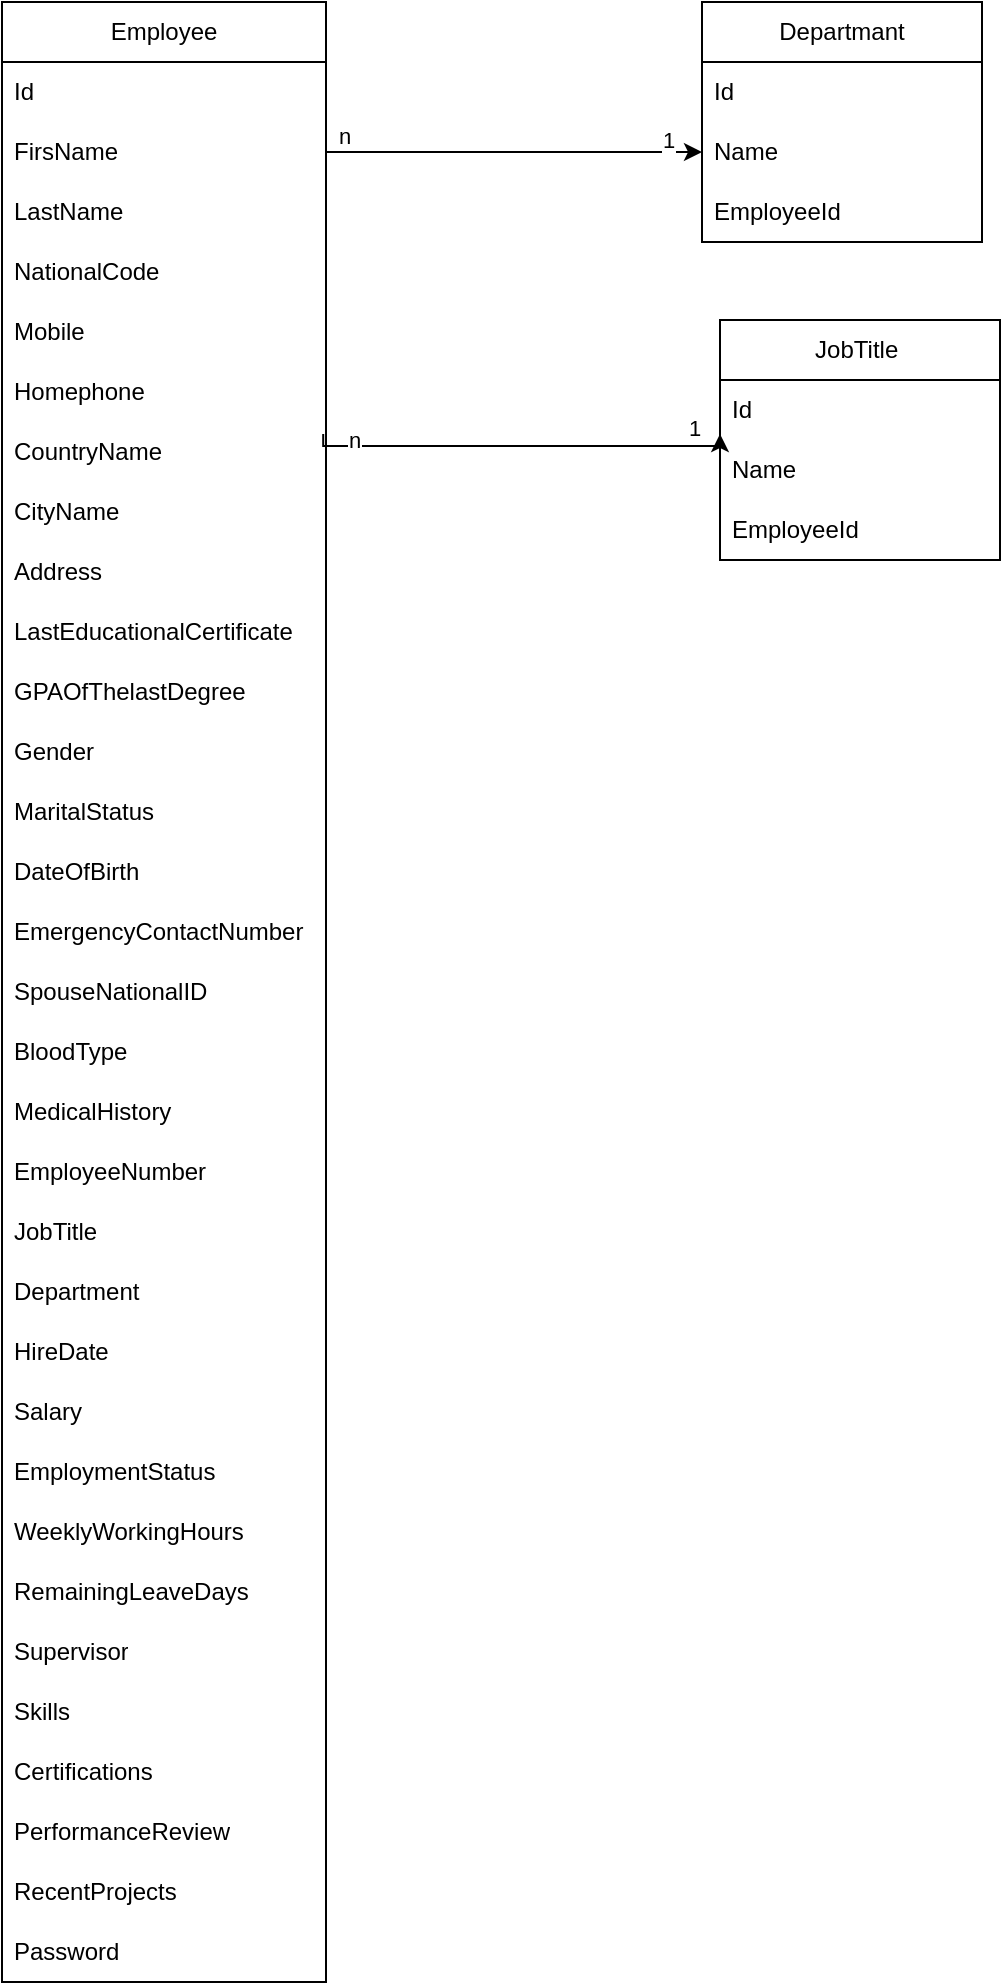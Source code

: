 <mxfile version="24.6.1" type="device">
  <diagram id="EN65nq52vDld7WM1jBW8" name="Page-1">
    <mxGraphModel dx="1036" dy="614" grid="1" gridSize="9" guides="1" tooltips="1" connect="1" arrows="1" fold="1" page="1" pageScale="1" pageWidth="850" pageHeight="1100" background="none" math="0" shadow="0">
      <root>
        <mxCell id="0" />
        <mxCell id="1" parent="0" />
        <mxCell id="ZLQENoYKwVtpYtxvngLg-191" value="Employee" style="swimlane;fontStyle=0;childLayout=stackLayout;horizontal=1;startSize=30;horizontalStack=0;resizeParent=1;resizeParentMax=0;resizeLast=0;collapsible=1;marginBottom=0;whiteSpace=wrap;html=1;" vertex="1" parent="1">
          <mxGeometry x="10" y="30" width="162" height="990" as="geometry">
            <mxRectangle x="10" y="30" width="90" height="30" as="alternateBounds" />
          </mxGeometry>
        </mxCell>
        <mxCell id="ZLQENoYKwVtpYtxvngLg-192" value="Id" style="text;strokeColor=none;fillColor=none;align=left;verticalAlign=middle;spacingLeft=4;spacingRight=4;overflow=hidden;points=[[0,0.5],[1,0.5]];portConstraint=eastwest;rotatable=0;whiteSpace=wrap;html=1;" vertex="1" parent="ZLQENoYKwVtpYtxvngLg-191">
          <mxGeometry y="30" width="162" height="30" as="geometry" />
        </mxCell>
        <mxCell id="ZLQENoYKwVtpYtxvngLg-193" value="FirsName" style="text;strokeColor=none;fillColor=none;align=left;verticalAlign=middle;spacingLeft=4;spacingRight=4;overflow=hidden;points=[[0,0.5],[1,0.5]];portConstraint=eastwest;rotatable=0;whiteSpace=wrap;html=1;" vertex="1" parent="ZLQENoYKwVtpYtxvngLg-191">
          <mxGeometry y="60" width="162" height="30" as="geometry" />
        </mxCell>
        <mxCell id="ZLQENoYKwVtpYtxvngLg-194" value="LastName" style="text;strokeColor=none;fillColor=none;align=left;verticalAlign=middle;spacingLeft=4;spacingRight=4;overflow=hidden;points=[[0,0.5],[1,0.5]];portConstraint=eastwest;rotatable=0;whiteSpace=wrap;html=1;" vertex="1" parent="ZLQENoYKwVtpYtxvngLg-191">
          <mxGeometry y="90" width="162" height="30" as="geometry" />
        </mxCell>
        <mxCell id="ZLQENoYKwVtpYtxvngLg-199" value="NationalCode" style="text;strokeColor=none;fillColor=none;align=left;verticalAlign=middle;spacingLeft=4;spacingRight=4;overflow=hidden;points=[[0,0.5],[1,0.5]];portConstraint=eastwest;rotatable=0;whiteSpace=wrap;html=1;" vertex="1" parent="ZLQENoYKwVtpYtxvngLg-191">
          <mxGeometry y="120" width="162" height="30" as="geometry" />
        </mxCell>
        <mxCell id="ZLQENoYKwVtpYtxvngLg-200" value="Mobile" style="text;strokeColor=none;fillColor=none;align=left;verticalAlign=middle;spacingLeft=4;spacingRight=4;overflow=hidden;points=[[0,0.5],[1,0.5]];portConstraint=eastwest;rotatable=0;whiteSpace=wrap;html=1;" vertex="1" parent="ZLQENoYKwVtpYtxvngLg-191">
          <mxGeometry y="150" width="162" height="30" as="geometry" />
        </mxCell>
        <mxCell id="ZLQENoYKwVtpYtxvngLg-201" value="Homephone" style="text;strokeColor=none;fillColor=none;align=left;verticalAlign=middle;spacingLeft=4;spacingRight=4;overflow=hidden;points=[[0,0.5],[1,0.5]];portConstraint=eastwest;rotatable=0;whiteSpace=wrap;html=1;" vertex="1" parent="ZLQENoYKwVtpYtxvngLg-191">
          <mxGeometry y="180" width="162" height="30" as="geometry" />
        </mxCell>
        <mxCell id="ZLQENoYKwVtpYtxvngLg-208" value="CountryName" style="text;strokeColor=none;fillColor=none;align=left;verticalAlign=middle;spacingLeft=4;spacingRight=4;overflow=hidden;points=[[0,0.5],[1,0.5]];portConstraint=eastwest;rotatable=0;whiteSpace=wrap;html=1;" vertex="1" parent="ZLQENoYKwVtpYtxvngLg-191">
          <mxGeometry y="210" width="162" height="30" as="geometry" />
        </mxCell>
        <mxCell id="ZLQENoYKwVtpYtxvngLg-209" value="CityName" style="text;strokeColor=none;fillColor=none;align=left;verticalAlign=middle;spacingLeft=4;spacingRight=4;overflow=hidden;points=[[0,0.5],[1,0.5]];portConstraint=eastwest;rotatable=0;whiteSpace=wrap;html=1;" vertex="1" parent="ZLQENoYKwVtpYtxvngLg-191">
          <mxGeometry y="240" width="162" height="30" as="geometry" />
        </mxCell>
        <mxCell id="ZLQENoYKwVtpYtxvngLg-210" value="Address" style="text;strokeColor=none;fillColor=none;align=left;verticalAlign=middle;spacingLeft=4;spacingRight=4;overflow=hidden;points=[[0,0.5],[1,0.5]];portConstraint=eastwest;rotatable=0;whiteSpace=wrap;html=1;" vertex="1" parent="ZLQENoYKwVtpYtxvngLg-191">
          <mxGeometry y="270" width="162" height="30" as="geometry" />
        </mxCell>
        <mxCell id="ZLQENoYKwVtpYtxvngLg-213" value="LastEducationalCertificate" style="text;strokeColor=none;fillColor=none;align=left;verticalAlign=middle;spacingLeft=4;spacingRight=4;overflow=hidden;points=[[0,0.5],[1,0.5]];portConstraint=eastwest;rotatable=0;whiteSpace=wrap;html=1;opacity=30;" vertex="1" parent="ZLQENoYKwVtpYtxvngLg-191">
          <mxGeometry y="300" width="162" height="30" as="geometry" />
        </mxCell>
        <mxCell id="ZLQENoYKwVtpYtxvngLg-211" value="GPAOfThelastDegree" style="text;strokeColor=none;fillColor=none;align=left;verticalAlign=middle;spacingLeft=4;spacingRight=4;overflow=hidden;points=[[0,0.5],[1,0.5]];portConstraint=eastwest;rotatable=0;whiteSpace=wrap;html=1;opacity=30;" vertex="1" parent="ZLQENoYKwVtpYtxvngLg-191">
          <mxGeometry y="330" width="162" height="30" as="geometry" />
        </mxCell>
        <mxCell id="ZLQENoYKwVtpYtxvngLg-214" value="Gender" style="text;strokeColor=none;fillColor=none;align=left;verticalAlign=middle;spacingLeft=4;spacingRight=4;overflow=hidden;points=[[0,0.5],[1,0.5]];portConstraint=eastwest;rotatable=0;whiteSpace=wrap;html=1;opacity=30;" vertex="1" parent="ZLQENoYKwVtpYtxvngLg-191">
          <mxGeometry y="360" width="162" height="30" as="geometry" />
        </mxCell>
        <mxCell id="ZLQENoYKwVtpYtxvngLg-215" value="MaritalStatus" style="text;strokeColor=none;fillColor=none;align=left;verticalAlign=middle;spacingLeft=4;spacingRight=4;overflow=hidden;points=[[0,0.5],[1,0.5]];portConstraint=eastwest;rotatable=0;whiteSpace=wrap;html=1;opacity=30;" vertex="1" parent="ZLQENoYKwVtpYtxvngLg-191">
          <mxGeometry y="390" width="162" height="30" as="geometry" />
        </mxCell>
        <mxCell id="ZLQENoYKwVtpYtxvngLg-216" value="DateOfBirth" style="text;strokeColor=none;fillColor=none;align=left;verticalAlign=middle;spacingLeft=4;spacingRight=4;overflow=hidden;points=[[0,0.5],[1,0.5]];portConstraint=eastwest;rotatable=0;whiteSpace=wrap;html=1;opacity=30;" vertex="1" parent="ZLQENoYKwVtpYtxvngLg-191">
          <mxGeometry y="420" width="162" height="30" as="geometry" />
        </mxCell>
        <mxCell id="ZLQENoYKwVtpYtxvngLg-217" value="EmergencyContactNumber" style="text;strokeColor=none;fillColor=none;align=left;verticalAlign=middle;spacingLeft=4;spacingRight=4;overflow=hidden;points=[[0,0.5],[1,0.5]];portConstraint=eastwest;rotatable=0;whiteSpace=wrap;html=1;opacity=30;" vertex="1" parent="ZLQENoYKwVtpYtxvngLg-191">
          <mxGeometry y="450" width="162" height="30" as="geometry" />
        </mxCell>
        <mxCell id="ZLQENoYKwVtpYtxvngLg-218" value="SpouseNationalID" style="text;strokeColor=none;fillColor=none;align=left;verticalAlign=middle;spacingLeft=4;spacingRight=4;overflow=hidden;points=[[0,0.5],[1,0.5]];portConstraint=eastwest;rotatable=0;whiteSpace=wrap;html=1;opacity=30;" vertex="1" parent="ZLQENoYKwVtpYtxvngLg-191">
          <mxGeometry y="480" width="162" height="30" as="geometry" />
        </mxCell>
        <mxCell id="ZLQENoYKwVtpYtxvngLg-219" value="BloodType" style="text;strokeColor=none;fillColor=none;align=left;verticalAlign=middle;spacingLeft=4;spacingRight=4;overflow=hidden;points=[[0,0.5],[1,0.5]];portConstraint=eastwest;rotatable=0;whiteSpace=wrap;html=1;opacity=30;" vertex="1" parent="ZLQENoYKwVtpYtxvngLg-191">
          <mxGeometry y="510" width="162" height="30" as="geometry" />
        </mxCell>
        <mxCell id="ZLQENoYKwVtpYtxvngLg-220" value="MedicalHistory" style="text;strokeColor=none;fillColor=none;align=left;verticalAlign=middle;spacingLeft=4;spacingRight=4;overflow=hidden;points=[[0,0.5],[1,0.5]];portConstraint=eastwest;rotatable=0;whiteSpace=wrap;html=1;opacity=30;" vertex="1" parent="ZLQENoYKwVtpYtxvngLg-191">
          <mxGeometry y="540" width="162" height="30" as="geometry" />
        </mxCell>
        <mxCell id="ZLQENoYKwVtpYtxvngLg-221" value="EmployeeNumber" style="text;strokeColor=none;fillColor=none;align=left;verticalAlign=middle;spacingLeft=4;spacingRight=4;overflow=hidden;points=[[0,0.5],[1,0.5]];portConstraint=eastwest;rotatable=0;whiteSpace=wrap;html=1;opacity=30;" vertex="1" parent="ZLQENoYKwVtpYtxvngLg-191">
          <mxGeometry y="570" width="162" height="30" as="geometry" />
        </mxCell>
        <mxCell id="ZLQENoYKwVtpYtxvngLg-222" value="JobTitle" style="text;strokeColor=none;fillColor=none;align=left;verticalAlign=middle;spacingLeft=4;spacingRight=4;overflow=hidden;points=[[0,0.5],[1,0.5]];portConstraint=eastwest;rotatable=0;whiteSpace=wrap;html=1;opacity=30;" vertex="1" parent="ZLQENoYKwVtpYtxvngLg-191">
          <mxGeometry y="600" width="162" height="30" as="geometry" />
        </mxCell>
        <mxCell id="ZLQENoYKwVtpYtxvngLg-223" value="Department" style="text;strokeColor=none;fillColor=none;align=left;verticalAlign=middle;spacingLeft=4;spacingRight=4;overflow=hidden;points=[[0,0.5],[1,0.5]];portConstraint=eastwest;rotatable=0;whiteSpace=wrap;html=1;opacity=30;" vertex="1" parent="ZLQENoYKwVtpYtxvngLg-191">
          <mxGeometry y="630" width="162" height="30" as="geometry" />
        </mxCell>
        <mxCell id="ZLQENoYKwVtpYtxvngLg-224" value="HireDate" style="text;strokeColor=none;fillColor=none;align=left;verticalAlign=middle;spacingLeft=4;spacingRight=4;overflow=hidden;points=[[0,0.5],[1,0.5]];portConstraint=eastwest;rotatable=0;whiteSpace=wrap;html=1;opacity=30;" vertex="1" parent="ZLQENoYKwVtpYtxvngLg-191">
          <mxGeometry y="660" width="162" height="30" as="geometry" />
        </mxCell>
        <mxCell id="ZLQENoYKwVtpYtxvngLg-294" value="Salary" style="text;strokeColor=none;fillColor=none;align=left;verticalAlign=middle;spacingLeft=4;spacingRight=4;overflow=hidden;points=[[0,0.5],[1,0.5]];portConstraint=eastwest;rotatable=0;whiteSpace=wrap;html=1;opacity=30;" vertex="1" parent="ZLQENoYKwVtpYtxvngLg-191">
          <mxGeometry y="690" width="162" height="30" as="geometry" />
        </mxCell>
        <mxCell id="ZLQENoYKwVtpYtxvngLg-295" value="EmploymentStatus" style="text;strokeColor=none;fillColor=none;align=left;verticalAlign=middle;spacingLeft=4;spacingRight=4;overflow=hidden;points=[[0,0.5],[1,0.5]];portConstraint=eastwest;rotatable=0;whiteSpace=wrap;html=1;opacity=30;" vertex="1" parent="ZLQENoYKwVtpYtxvngLg-191">
          <mxGeometry y="720" width="162" height="30" as="geometry" />
        </mxCell>
        <mxCell id="ZLQENoYKwVtpYtxvngLg-296" value="WeeklyWorkingHours" style="text;strokeColor=none;fillColor=none;align=left;verticalAlign=middle;spacingLeft=4;spacingRight=4;overflow=hidden;points=[[0,0.5],[1,0.5]];portConstraint=eastwest;rotatable=0;whiteSpace=wrap;html=1;opacity=30;" vertex="1" parent="ZLQENoYKwVtpYtxvngLg-191">
          <mxGeometry y="750" width="162" height="30" as="geometry" />
        </mxCell>
        <mxCell id="ZLQENoYKwVtpYtxvngLg-297" value="RemainingLeaveDays" style="text;strokeColor=none;fillColor=none;align=left;verticalAlign=middle;spacingLeft=4;spacingRight=4;overflow=hidden;points=[[0,0.5],[1,0.5]];portConstraint=eastwest;rotatable=0;whiteSpace=wrap;html=1;opacity=30;" vertex="1" parent="ZLQENoYKwVtpYtxvngLg-191">
          <mxGeometry y="780" width="162" height="30" as="geometry" />
        </mxCell>
        <mxCell id="ZLQENoYKwVtpYtxvngLg-298" value="Supervisor" style="text;strokeColor=none;fillColor=none;align=left;verticalAlign=middle;spacingLeft=4;spacingRight=4;overflow=hidden;points=[[0,0.5],[1,0.5]];portConstraint=eastwest;rotatable=0;whiteSpace=wrap;html=1;opacity=30;" vertex="1" parent="ZLQENoYKwVtpYtxvngLg-191">
          <mxGeometry y="810" width="162" height="30" as="geometry" />
        </mxCell>
        <mxCell id="ZLQENoYKwVtpYtxvngLg-299" value="Skills" style="text;strokeColor=none;fillColor=none;align=left;verticalAlign=middle;spacingLeft=4;spacingRight=4;overflow=hidden;points=[[0,0.5],[1,0.5]];portConstraint=eastwest;rotatable=0;whiteSpace=wrap;html=1;opacity=30;" vertex="1" parent="ZLQENoYKwVtpYtxvngLg-191">
          <mxGeometry y="840" width="162" height="30" as="geometry" />
        </mxCell>
        <mxCell id="ZLQENoYKwVtpYtxvngLg-300" value="Certifications" style="text;strokeColor=none;fillColor=none;align=left;verticalAlign=middle;spacingLeft=4;spacingRight=4;overflow=hidden;points=[[0,0.5],[1,0.5]];portConstraint=eastwest;rotatable=0;whiteSpace=wrap;html=1;opacity=30;" vertex="1" parent="ZLQENoYKwVtpYtxvngLg-191">
          <mxGeometry y="870" width="162" height="30" as="geometry" />
        </mxCell>
        <mxCell id="ZLQENoYKwVtpYtxvngLg-301" value="PerformanceReview" style="text;strokeColor=none;fillColor=none;align=left;verticalAlign=middle;spacingLeft=4;spacingRight=4;overflow=hidden;points=[[0,0.5],[1,0.5]];portConstraint=eastwest;rotatable=0;whiteSpace=wrap;html=1;opacity=30;" vertex="1" parent="ZLQENoYKwVtpYtxvngLg-191">
          <mxGeometry y="900" width="162" height="30" as="geometry" />
        </mxCell>
        <mxCell id="ZLQENoYKwVtpYtxvngLg-302" value="RecentProjects" style="text;strokeColor=none;fillColor=none;align=left;verticalAlign=middle;spacingLeft=4;spacingRight=4;overflow=hidden;points=[[0,0.5],[1,0.5]];portConstraint=eastwest;rotatable=0;whiteSpace=wrap;html=1;opacity=30;" vertex="1" parent="ZLQENoYKwVtpYtxvngLg-191">
          <mxGeometry y="930" width="162" height="30" as="geometry" />
        </mxCell>
        <mxCell id="ZLQENoYKwVtpYtxvngLg-303" value="Password" style="text;strokeColor=none;fillColor=none;align=left;verticalAlign=middle;spacingLeft=4;spacingRight=4;overflow=hidden;points=[[0,0.5],[1,0.5]];portConstraint=eastwest;rotatable=0;whiteSpace=wrap;html=1;opacity=30;" vertex="1" parent="ZLQENoYKwVtpYtxvngLg-191">
          <mxGeometry y="960" width="162" height="30" as="geometry" />
        </mxCell>
        <mxCell id="ZLQENoYKwVtpYtxvngLg-308" value="Departmant" style="swimlane;fontStyle=0;childLayout=stackLayout;horizontal=1;startSize=30;horizontalStack=0;resizeParent=1;resizeParentMax=0;resizeLast=0;collapsible=1;marginBottom=0;whiteSpace=wrap;html=1;" vertex="1" parent="1">
          <mxGeometry x="360" y="30" width="140" height="120" as="geometry" />
        </mxCell>
        <mxCell id="ZLQENoYKwVtpYtxvngLg-309" value="Id" style="text;strokeColor=none;fillColor=none;align=left;verticalAlign=middle;spacingLeft=4;spacingRight=4;overflow=hidden;points=[[0,0.5],[1,0.5]];portConstraint=eastwest;rotatable=0;whiteSpace=wrap;html=1;" vertex="1" parent="ZLQENoYKwVtpYtxvngLg-308">
          <mxGeometry y="30" width="140" height="30" as="geometry" />
        </mxCell>
        <mxCell id="ZLQENoYKwVtpYtxvngLg-310" value="Name" style="text;strokeColor=none;fillColor=none;align=left;verticalAlign=middle;spacingLeft=4;spacingRight=4;overflow=hidden;points=[[0,0.5],[1,0.5]];portConstraint=eastwest;rotatable=0;whiteSpace=wrap;html=1;" vertex="1" parent="ZLQENoYKwVtpYtxvngLg-308">
          <mxGeometry y="60" width="140" height="30" as="geometry" />
        </mxCell>
        <mxCell id="ZLQENoYKwVtpYtxvngLg-311" value="EmployeeId" style="text;strokeColor=none;fillColor=none;align=left;verticalAlign=middle;spacingLeft=4;spacingRight=4;overflow=hidden;points=[[0,0.5],[1,0.5]];portConstraint=eastwest;rotatable=0;whiteSpace=wrap;html=1;" vertex="1" parent="ZLQENoYKwVtpYtxvngLg-308">
          <mxGeometry y="90" width="140" height="30" as="geometry" />
        </mxCell>
        <mxCell id="ZLQENoYKwVtpYtxvngLg-312" style="edgeStyle=orthogonalEdgeStyle;rounded=0;orthogonalLoop=1;jettySize=auto;html=1;exitX=1;exitY=0.5;exitDx=0;exitDy=0;" edge="1" parent="1" source="ZLQENoYKwVtpYtxvngLg-193" target="ZLQENoYKwVtpYtxvngLg-310">
          <mxGeometry relative="1" as="geometry" />
        </mxCell>
        <mxCell id="ZLQENoYKwVtpYtxvngLg-313" value="n" style="edgeLabel;html=1;align=center;verticalAlign=middle;resizable=0;points=[];" vertex="1" connectable="0" parent="ZLQENoYKwVtpYtxvngLg-312">
          <mxGeometry x="-0.581" y="8" relative="1" as="geometry">
            <mxPoint x="-31" as="offset" />
          </mxGeometry>
        </mxCell>
        <mxCell id="ZLQENoYKwVtpYtxvngLg-315" value="1" style="edgeLabel;html=1;align=center;verticalAlign=middle;resizable=0;points=[];" vertex="1" connectable="0" parent="ZLQENoYKwVtpYtxvngLg-312">
          <mxGeometry x="-0.187" y="4" relative="1" as="geometry">
            <mxPoint x="94" y="-2" as="offset" />
          </mxGeometry>
        </mxCell>
        <mxCell id="ZLQENoYKwVtpYtxvngLg-316" value="JobTitle&amp;nbsp;" style="swimlane;fontStyle=0;childLayout=stackLayout;horizontal=1;startSize=30;horizontalStack=0;resizeParent=1;resizeParentMax=0;resizeLast=0;collapsible=1;marginBottom=0;whiteSpace=wrap;html=1;" vertex="1" parent="1">
          <mxGeometry x="369" y="189" width="140" height="120" as="geometry" />
        </mxCell>
        <mxCell id="ZLQENoYKwVtpYtxvngLg-317" value="Id" style="text;strokeColor=none;fillColor=none;align=left;verticalAlign=middle;spacingLeft=4;spacingRight=4;overflow=hidden;points=[[0,0.5],[1,0.5]];portConstraint=eastwest;rotatable=0;whiteSpace=wrap;html=1;" vertex="1" parent="ZLQENoYKwVtpYtxvngLg-316">
          <mxGeometry y="30" width="140" height="30" as="geometry" />
        </mxCell>
        <mxCell id="ZLQENoYKwVtpYtxvngLg-318" value="Name" style="text;strokeColor=none;fillColor=none;align=left;verticalAlign=middle;spacingLeft=4;spacingRight=4;overflow=hidden;points=[[0,0.5],[1,0.5]];portConstraint=eastwest;rotatable=0;whiteSpace=wrap;html=1;" vertex="1" parent="ZLQENoYKwVtpYtxvngLg-316">
          <mxGeometry y="60" width="140" height="30" as="geometry" />
        </mxCell>
        <mxCell id="ZLQENoYKwVtpYtxvngLg-319" value="EmployeeId" style="text;strokeColor=none;fillColor=none;align=left;verticalAlign=middle;spacingLeft=4;spacingRight=4;overflow=hidden;points=[[0,0.5],[1,0.5]];portConstraint=eastwest;rotatable=0;whiteSpace=wrap;html=1;" vertex="1" parent="ZLQENoYKwVtpYtxvngLg-316">
          <mxGeometry y="90" width="140" height="30" as="geometry" />
        </mxCell>
        <mxCell id="ZLQENoYKwVtpYtxvngLg-324" style="edgeStyle=orthogonalEdgeStyle;rounded=0;orthogonalLoop=1;jettySize=auto;html=1;exitX=1;exitY=0.5;exitDx=0;exitDy=0;entryX=0.01;entryY=0.2;entryDx=0;entryDy=0;entryPerimeter=0;" edge="1" parent="1">
          <mxGeometry relative="1" as="geometry">
            <mxPoint x="170.6" y="246" as="sourcePoint" />
            <mxPoint x="369.0" y="246" as="targetPoint" />
            <Array as="points">
              <mxPoint x="170.6" y="252" />
              <mxPoint x="368.6" y="252" />
            </Array>
          </mxGeometry>
        </mxCell>
        <mxCell id="ZLQENoYKwVtpYtxvngLg-325" value="n" style="edgeLabel;html=1;align=center;verticalAlign=middle;resizable=0;points=[];" vertex="1" connectable="0" parent="ZLQENoYKwVtpYtxvngLg-324">
          <mxGeometry x="-0.798" y="-2" relative="1" as="geometry">
            <mxPoint y="-5" as="offset" />
          </mxGeometry>
        </mxCell>
        <mxCell id="ZLQENoYKwVtpYtxvngLg-326" value="1" style="edgeLabel;html=1;align=center;verticalAlign=middle;resizable=0;points=[];" vertex="1" connectable="0" parent="ZLQENoYKwVtpYtxvngLg-324">
          <mxGeometry x="0.819" relative="1" as="geometry">
            <mxPoint y="-9" as="offset" />
          </mxGeometry>
        </mxCell>
      </root>
    </mxGraphModel>
  </diagram>
</mxfile>
